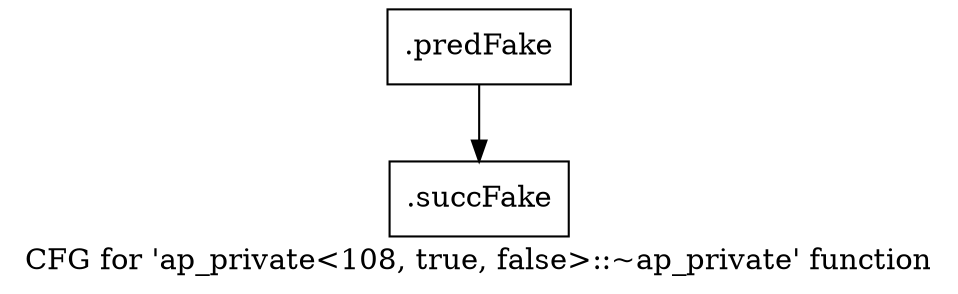 digraph "CFG for 'ap_private\<108, true, false\>::~ap_private' function" {
	label="CFG for 'ap_private\<108, true, false\>::~ap_private' function";

	Node0x5b67010 [shape=record,filename="",linenumber="",label="{.predFake}"];
	Node0x5b67010 -> Node0x61254a0[ callList="" memoryops="" filename="/mnt/xilinx/Vitis_HLS/2021.2/include/etc/ap_private.h" execusionnum="32"];
	Node0x61254a0 [shape=record,filename="/mnt/xilinx/Vitis_HLS/2021.2/include/etc/ap_private.h",linenumber="3442",label="{.succFake}"];
}
